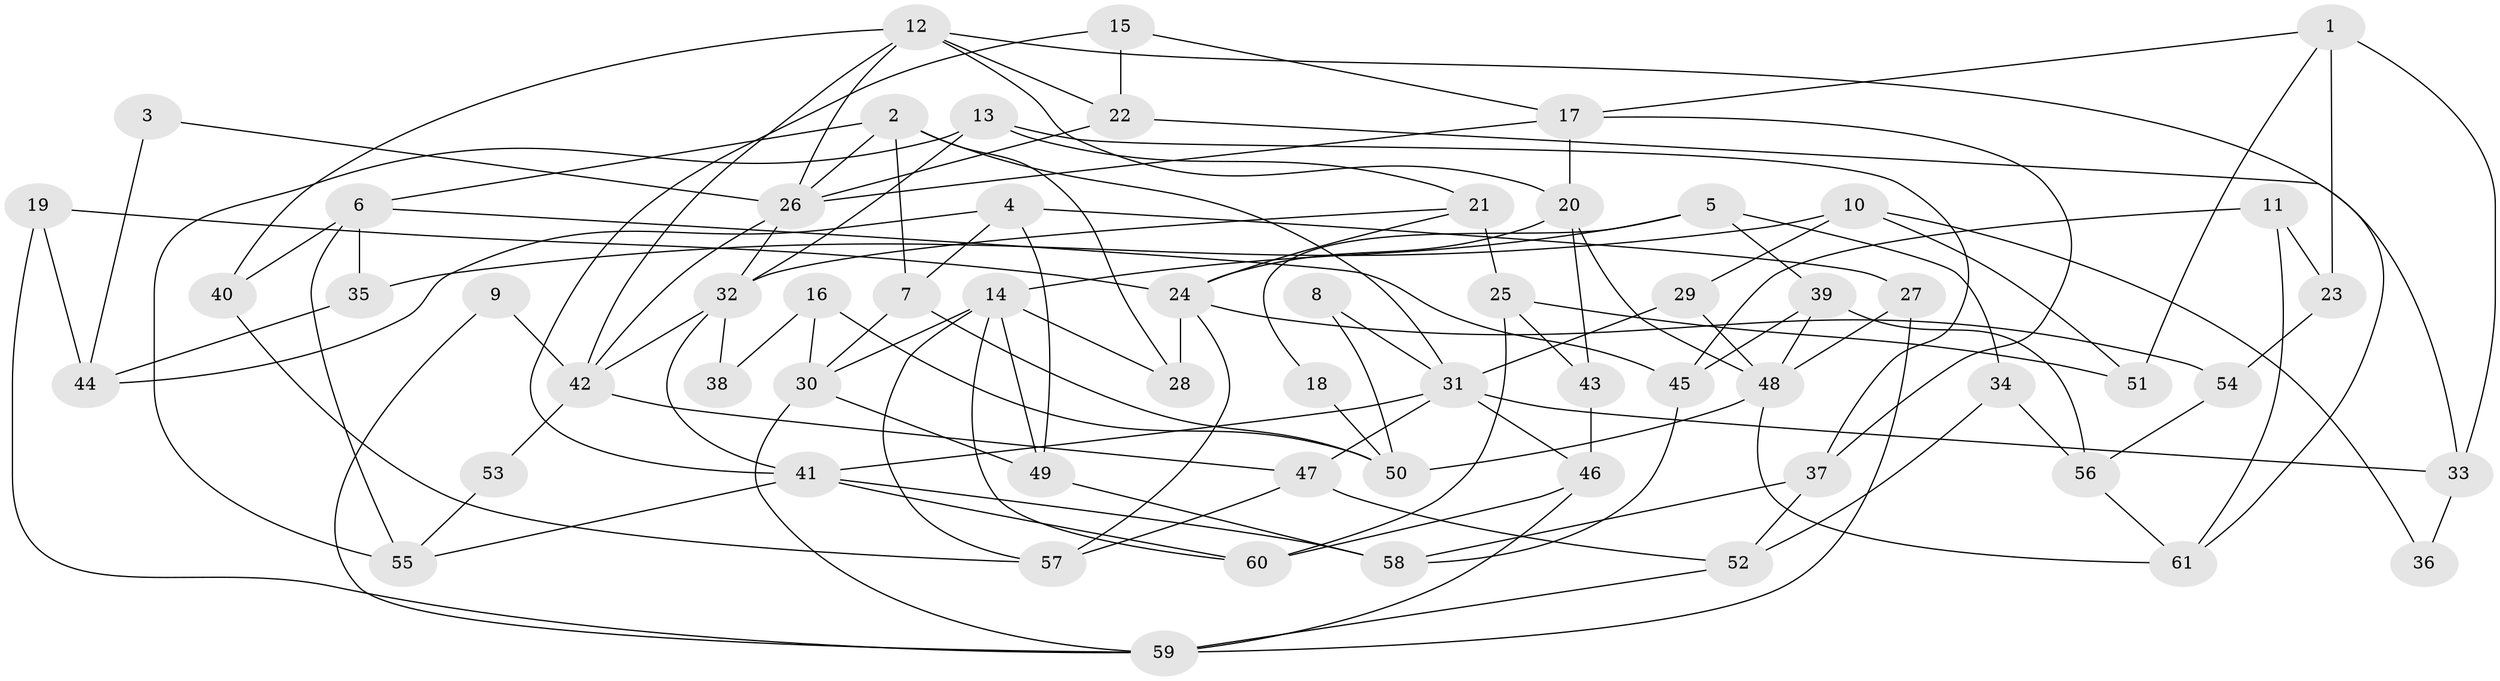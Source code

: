 // Generated by graph-tools (version 1.1) at 2025/01/03/09/25 03:01:58]
// undirected, 61 vertices, 122 edges
graph export_dot {
graph [start="1"]
  node [color=gray90,style=filled];
  1;
  2;
  3;
  4;
  5;
  6;
  7;
  8;
  9;
  10;
  11;
  12;
  13;
  14;
  15;
  16;
  17;
  18;
  19;
  20;
  21;
  22;
  23;
  24;
  25;
  26;
  27;
  28;
  29;
  30;
  31;
  32;
  33;
  34;
  35;
  36;
  37;
  38;
  39;
  40;
  41;
  42;
  43;
  44;
  45;
  46;
  47;
  48;
  49;
  50;
  51;
  52;
  53;
  54;
  55;
  56;
  57;
  58;
  59;
  60;
  61;
  1 -- 17;
  1 -- 33;
  1 -- 23;
  1 -- 51;
  2 -- 28;
  2 -- 31;
  2 -- 6;
  2 -- 7;
  2 -- 26;
  3 -- 26;
  3 -- 44;
  4 -- 49;
  4 -- 7;
  4 -- 27;
  4 -- 44;
  5 -- 14;
  5 -- 34;
  5 -- 18;
  5 -- 39;
  6 -- 45;
  6 -- 35;
  6 -- 40;
  6 -- 55;
  7 -- 30;
  7 -- 50;
  8 -- 31;
  8 -- 50;
  9 -- 42;
  9 -- 59;
  10 -- 51;
  10 -- 35;
  10 -- 29;
  10 -- 36;
  11 -- 45;
  11 -- 61;
  11 -- 23;
  12 -- 22;
  12 -- 26;
  12 -- 20;
  12 -- 40;
  12 -- 42;
  12 -- 61;
  13 -- 32;
  13 -- 21;
  13 -- 37;
  13 -- 55;
  14 -- 49;
  14 -- 57;
  14 -- 28;
  14 -- 30;
  14 -- 60;
  15 -- 17;
  15 -- 41;
  15 -- 22;
  16 -- 50;
  16 -- 30;
  16 -- 38;
  17 -- 26;
  17 -- 37;
  17 -- 20;
  18 -- 50;
  19 -- 24;
  19 -- 59;
  19 -- 44;
  20 -- 24;
  20 -- 43;
  20 -- 48;
  21 -- 25;
  21 -- 24;
  21 -- 32;
  22 -- 26;
  22 -- 33;
  23 -- 54;
  24 -- 54;
  24 -- 28;
  24 -- 57;
  25 -- 60;
  25 -- 43;
  25 -- 51;
  26 -- 42;
  26 -- 32;
  27 -- 48;
  27 -- 59;
  29 -- 31;
  29 -- 48;
  30 -- 59;
  30 -- 49;
  31 -- 47;
  31 -- 41;
  31 -- 33;
  31 -- 46;
  32 -- 38;
  32 -- 41;
  32 -- 42;
  33 -- 36;
  34 -- 56;
  34 -- 52;
  35 -- 44;
  37 -- 52;
  37 -- 58;
  39 -- 48;
  39 -- 45;
  39 -- 56;
  40 -- 57;
  41 -- 55;
  41 -- 58;
  41 -- 60;
  42 -- 47;
  42 -- 53;
  43 -- 46;
  45 -- 58;
  46 -- 60;
  46 -- 59;
  47 -- 57;
  47 -- 52;
  48 -- 50;
  48 -- 61;
  49 -- 58;
  52 -- 59;
  53 -- 55;
  54 -- 56;
  56 -- 61;
}

